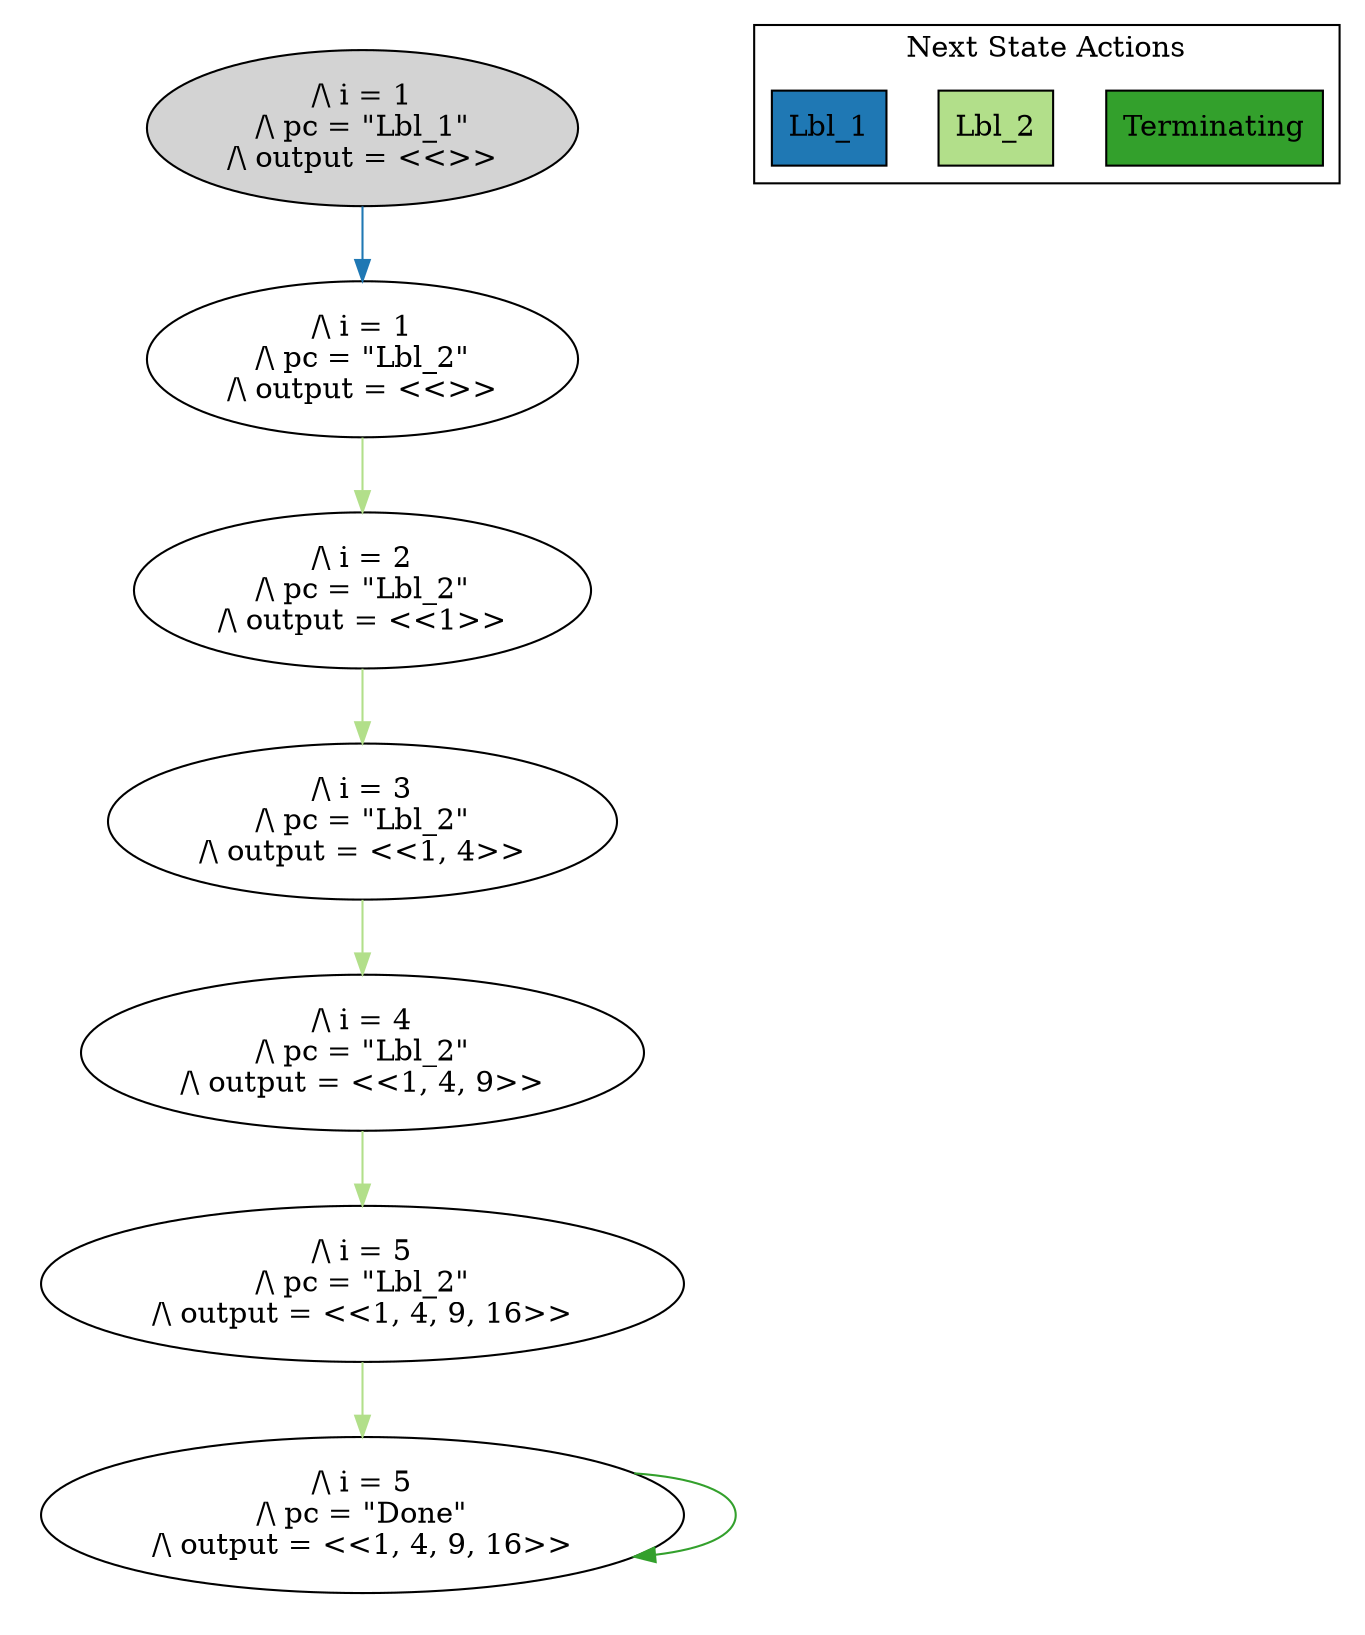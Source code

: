 strict digraph DiskGraph {
edge [colorscheme="paired12"]
nodesep=0.35;
subgraph cluster_graph {
color="white";
-4740795993808077480 [label="/\\ i = 1\n/\\ pc = \"Lbl_1\"\n/\\ output = <<>>",style = filled]
-4740795993808077480 -> 5603670031202418853 [label="",color="2",fontcolor="2"];
5603670031202418853 [label="/\\ i = 1\n/\\ pc = \"Lbl_2\"\n/\\ output = <<>>"];
5603670031202418853 -> -5338378565688636778 [label="",color="3",fontcolor="3"];
-5338378565688636778 [label="/\\ i = 2\n/\\ pc = \"Lbl_2\"\n/\\ output = <<1>>"];
-5338378565688636778 -> -2751360352513836684 [label="",color="3",fontcolor="3"];
-2751360352513836684 [label="/\\ i = 3\n/\\ pc = \"Lbl_2\"\n/\\ output = <<1, 4>>"];
-2751360352513836684 -> 685405577113389895 [label="",color="3",fontcolor="3"];
685405577113389895 [label="/\\ i = 4\n/\\ pc = \"Lbl_2\"\n/\\ output = <<1, 4, 9>>"];
685405577113389895 -> 3485738500682216692 [label="",color="3",fontcolor="3"];
3485738500682216692 [label="/\\ i = 5\n/\\ pc = \"Lbl_2\"\n/\\ output = <<1, 4, 9, 16>>"];
3485738500682216692 -> -3087650126309560268 [label="",color="3",fontcolor="3"];
-3087650126309560268 [label="/\\ i = 5\n/\\ pc = \"Done\"\n/\\ output = <<1, 4, 9, 16>>"];
-3087650126309560268 -> -3087650126309560268 [label="",color="4",fontcolor="4"];
{rank = same; -4740795993808077480;}
{rank = same; 5603670031202418853;}
{rank = same; -5338378565688636778;}
{rank = same; -2751360352513836684;}
{rank = same; 685405577113389895;}
{rank = same; 3485738500682216692;}
{rank = same; -3087650126309560268;}
}
subgraph cluster_legend {graph[style=bold];label = "Next State Actions" style="solid"
node [ labeljust="l",colorscheme="paired12",style=filled,shape=record ]
Terminating [label="Terminating",fillcolor=4]
Lbl_2 [label="Lbl_2",fillcolor=3]
Lbl_1 [label="Lbl_1",fillcolor=2]
}}